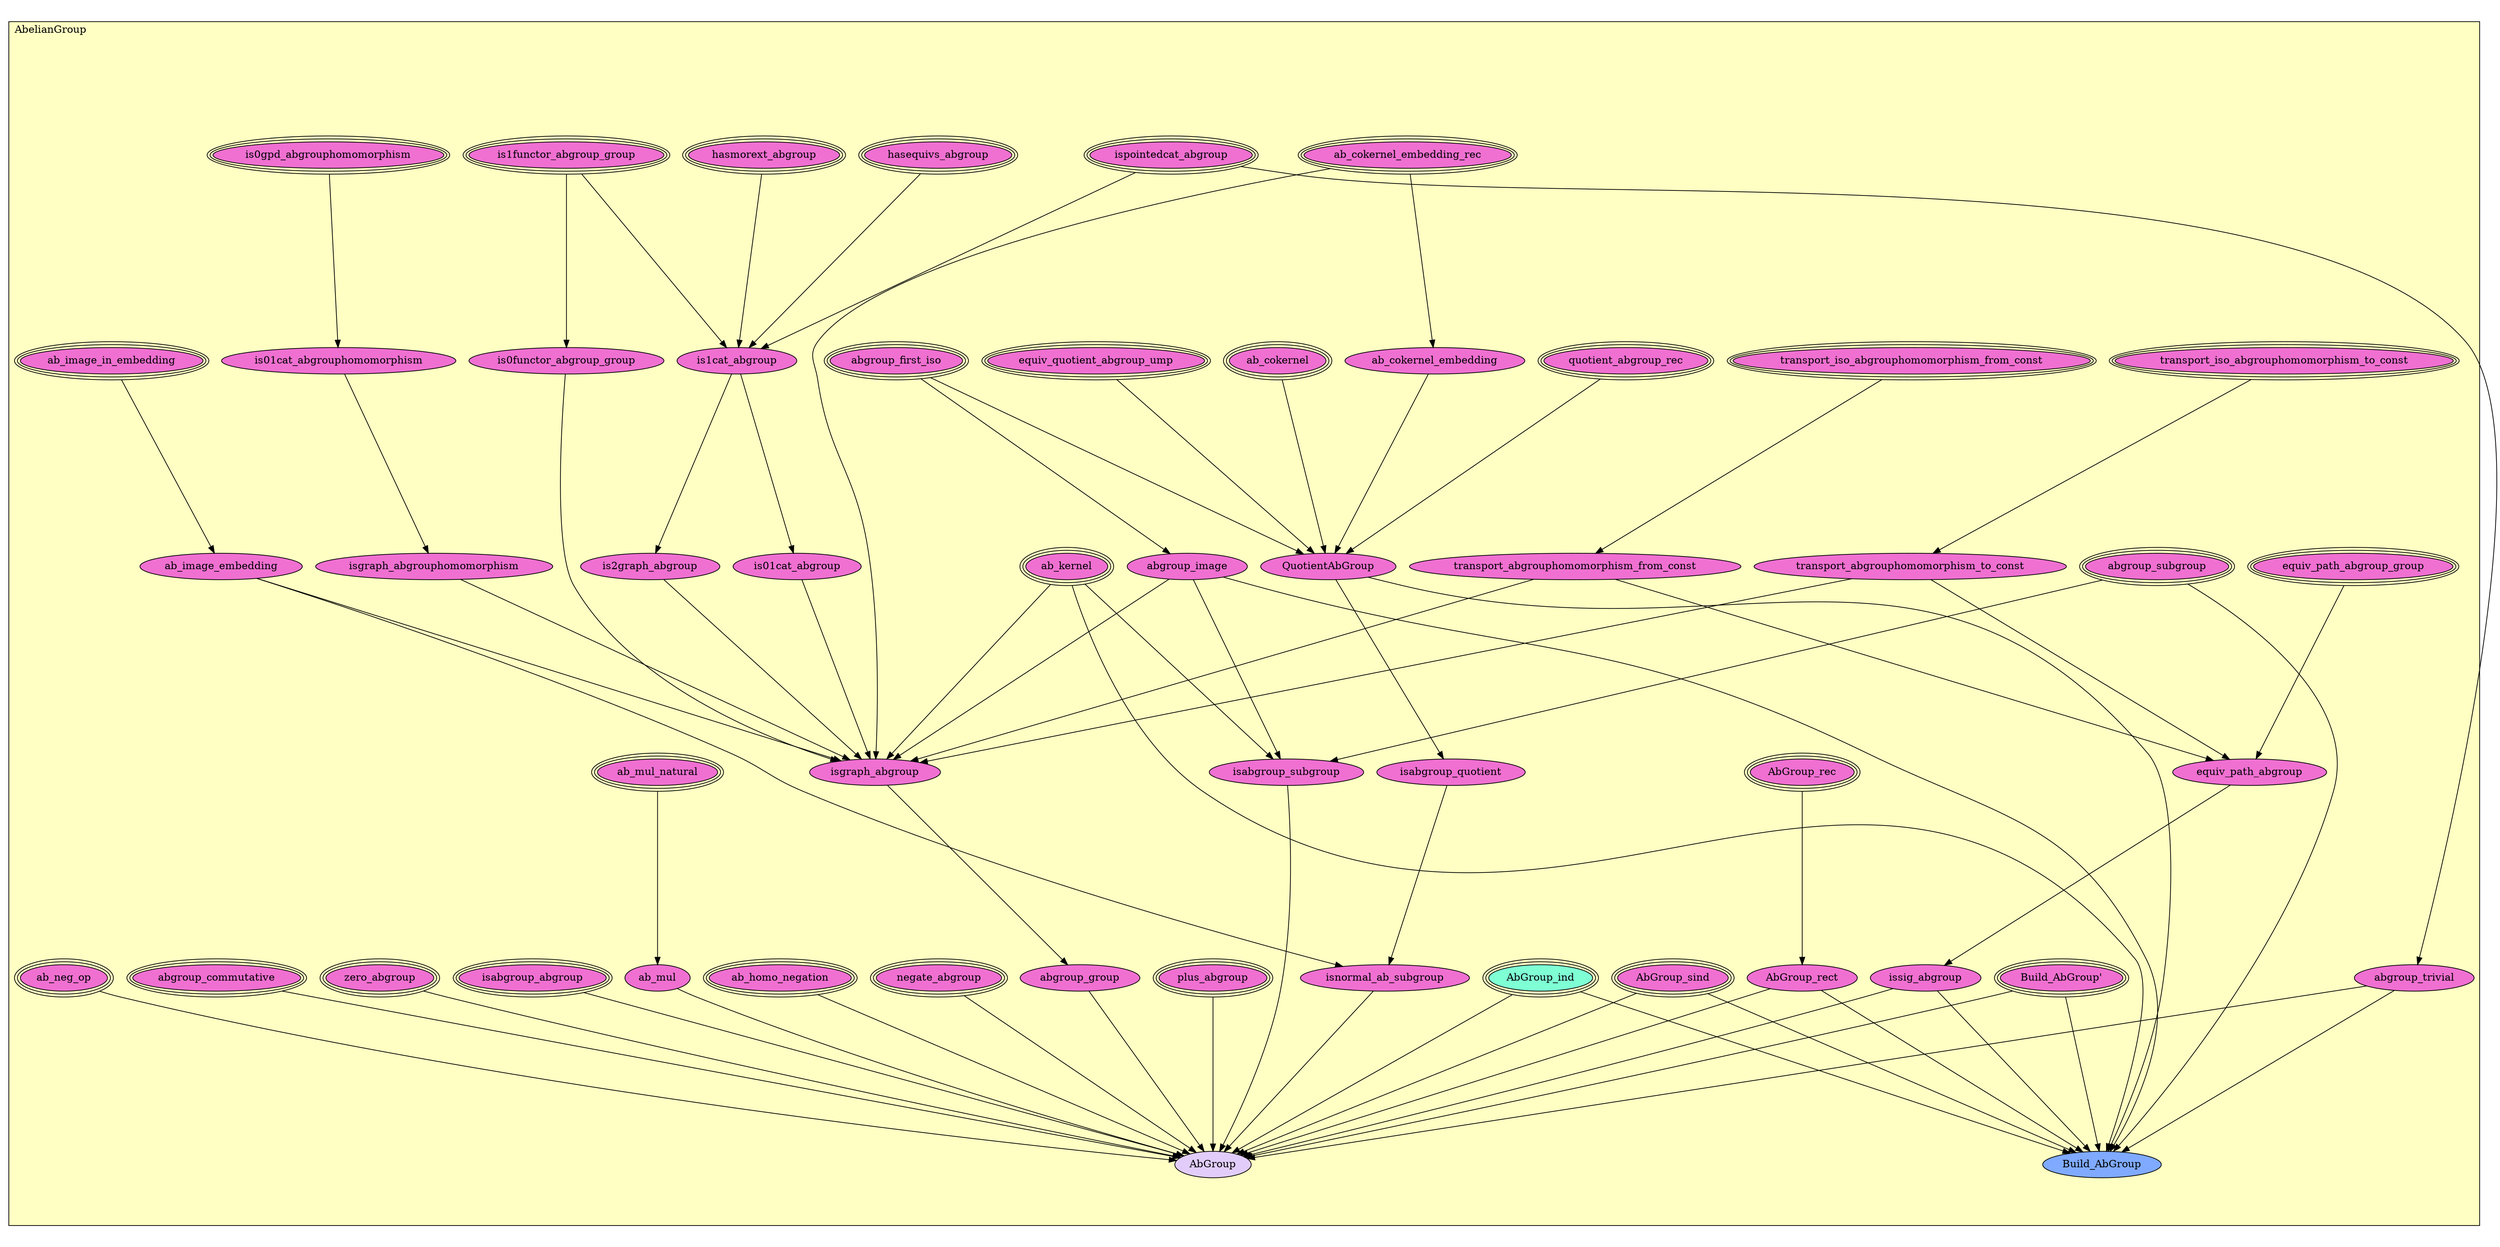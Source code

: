 digraph HoTT_Algebra_AbGroups_AbelianGroup {
  graph [ratio=0.5]
  node [style=filled]
AbelianGroup_ab_cokernel_embedding_rec [label="ab_cokernel_embedding_rec", URL=<AbelianGroup.html#ab_cokernel_embedding_rec>, peripheries=3, fillcolor="#F070D1"] ;
AbelianGroup_ab_cokernel_embedding [label="ab_cokernel_embedding", URL=<AbelianGroup.html#ab_cokernel_embedding>, fillcolor="#F070D1"] ;
AbelianGroup_ab_cokernel [label="ab_cokernel", URL=<AbelianGroup.html#ab_cokernel>, peripheries=3, fillcolor="#F070D1"] ;
AbelianGroup_ab_image_in_embedding [label="ab_image_in_embedding", URL=<AbelianGroup.html#ab_image_in_embedding>, peripheries=3, fillcolor="#F070D1"] ;
AbelianGroup_ab_image_embedding [label="ab_image_embedding", URL=<AbelianGroup.html#ab_image_embedding>, fillcolor="#F070D1"] ;
AbelianGroup_ab_mul_natural [label="ab_mul_natural", URL=<AbelianGroup.html#ab_mul_natural>, peripheries=3, fillcolor="#F070D1"] ;
AbelianGroup_ab_mul [label="ab_mul", URL=<AbelianGroup.html#ab_mul>, fillcolor="#F070D1"] ;
AbelianGroup_ab_homo_negation [label="ab_homo_negation", URL=<AbelianGroup.html#ab_homo_negation>, peripheries=3, fillcolor="#F070D1"] ;
AbelianGroup_transport_iso_abgrouphomomorphism_to_const [label="transport_iso_abgrouphomomorphism_to_const", URL=<AbelianGroup.html#transport_iso_abgrouphomomorphism_to_const>, peripheries=3, fillcolor="#F070D1"] ;
AbelianGroup_transport_abgrouphomomorphism_to_const [label="transport_abgrouphomomorphism_to_const", URL=<AbelianGroup.html#transport_abgrouphomomorphism_to_const>, fillcolor="#F070D1"] ;
AbelianGroup_transport_iso_abgrouphomomorphism_from_const [label="transport_iso_abgrouphomomorphism_from_const", URL=<AbelianGroup.html#transport_iso_abgrouphomomorphism_from_const>, peripheries=3, fillcolor="#F070D1"] ;
AbelianGroup_transport_abgrouphomomorphism_from_const [label="transport_abgrouphomomorphism_from_const", URL=<AbelianGroup.html#transport_abgrouphomomorphism_from_const>, fillcolor="#F070D1"] ;
AbelianGroup_ab_kernel [label="ab_kernel", URL=<AbelianGroup.html#ab_kernel>, peripheries=3, fillcolor="#F070D1"] ;
AbelianGroup_abgroup_first_iso [label="abgroup_first_iso", URL=<AbelianGroup.html#abgroup_first_iso>, peripheries=3, fillcolor="#F070D1"] ;
AbelianGroup_abgroup_image [label="abgroup_image", URL=<AbelianGroup.html#abgroup_image>, fillcolor="#F070D1"] ;
AbelianGroup_is1functor_abgroup_group [label="is1functor_abgroup_group", URL=<AbelianGroup.html#is1functor_abgroup_group>, peripheries=3, fillcolor="#F070D1"] ;
AbelianGroup_is0functor_abgroup_group [label="is0functor_abgroup_group", URL=<AbelianGroup.html#is0functor_abgroup_group>, fillcolor="#F070D1"] ;
AbelianGroup_ispointedcat_abgroup [label="ispointedcat_abgroup", URL=<AbelianGroup.html#ispointedcat_abgroup>, peripheries=3, fillcolor="#F070D1"] ;
AbelianGroup_abgroup_trivial [label="abgroup_trivial", URL=<AbelianGroup.html#abgroup_trivial>, fillcolor="#F070D1"] ;
AbelianGroup_hasequivs_abgroup [label="hasequivs_abgroup", URL=<AbelianGroup.html#hasequivs_abgroup>, peripheries=3, fillcolor="#F070D1"] ;
AbelianGroup_hasmorext_abgroup [label="hasmorext_abgroup", URL=<AbelianGroup.html#hasmorext_abgroup>, peripheries=3, fillcolor="#F070D1"] ;
AbelianGroup_is1cat_abgroup [label="is1cat_abgroup", URL=<AbelianGroup.html#is1cat_abgroup>, fillcolor="#F070D1"] ;
AbelianGroup_is0gpd_abgrouphomomorphism [label="is0gpd_abgrouphomomorphism", URL=<AbelianGroup.html#is0gpd_abgrouphomomorphism>, peripheries=3, fillcolor="#F070D1"] ;
AbelianGroup_is01cat_abgrouphomomorphism [label="is01cat_abgrouphomomorphism", URL=<AbelianGroup.html#is01cat_abgrouphomomorphism>, fillcolor="#F070D1"] ;
AbelianGroup_isgraph_abgrouphomomorphism [label="isgraph_abgrouphomomorphism", URL=<AbelianGroup.html#isgraph_abgrouphomomorphism>, fillcolor="#F070D1"] ;
AbelianGroup_is2graph_abgroup [label="is2graph_abgroup", URL=<AbelianGroup.html#is2graph_abgroup>, fillcolor="#F070D1"] ;
AbelianGroup_is01cat_abgroup [label="is01cat_abgroup", URL=<AbelianGroup.html#is01cat_abgroup>, fillcolor="#F070D1"] ;
AbelianGroup_isgraph_abgroup [label="isgraph_abgroup", URL=<AbelianGroup.html#isgraph_abgroup>, fillcolor="#F070D1"] ;
AbelianGroup_equiv_quotient_abgroup_ump [label="equiv_quotient_abgroup_ump", URL=<AbelianGroup.html#equiv_quotient_abgroup_ump>, peripheries=3, fillcolor="#F070D1"] ;
AbelianGroup_quotient_abgroup_rec [label="quotient_abgroup_rec", URL=<AbelianGroup.html#quotient_abgroup_rec>, peripheries=3, fillcolor="#F070D1"] ;
AbelianGroup_QuotientAbGroup [label="QuotientAbGroup", URL=<AbelianGroup.html#QuotientAbGroup>, fillcolor="#F070D1"] ;
AbelianGroup_isabgroup_quotient [label="isabgroup_quotient", URL=<AbelianGroup.html#isabgroup_quotient>, fillcolor="#F070D1"] ;
AbelianGroup_isnormal_ab_subgroup [label="isnormal_ab_subgroup", URL=<AbelianGroup.html#isnormal_ab_subgroup>, fillcolor="#F070D1"] ;
AbelianGroup_abgroup_subgroup [label="abgroup_subgroup", URL=<AbelianGroup.html#abgroup_subgroup>, peripheries=3, fillcolor="#F070D1"] ;
AbelianGroup_isabgroup_subgroup [label="isabgroup_subgroup", URL=<AbelianGroup.html#isabgroup_subgroup>, fillcolor="#F070D1"] ;
AbelianGroup_equiv_path_abgroup_group [label="equiv_path_abgroup_group", URL=<AbelianGroup.html#equiv_path_abgroup_group>, peripheries=3, fillcolor="#F070D1"] ;
AbelianGroup_equiv_path_abgroup [label="equiv_path_abgroup", URL=<AbelianGroup.html#equiv_path_abgroup>, fillcolor="#F070D1"] ;
AbelianGroup_ab_neg_op [label="ab_neg_op", URL=<AbelianGroup.html#ab_neg_op>, peripheries=3, fillcolor="#F070D1"] ;
AbelianGroup_issig_abgroup [label="issig_abgroup", URL=<AbelianGroup.html#issig_abgroup>, fillcolor="#F070D1"] ;
AbelianGroup_Build_AbGroup_ [label="Build_AbGroup'", URL=<AbelianGroup.html#Build_AbGroup'>, peripheries=3, fillcolor="#F070D1"] ;
AbelianGroup_isabgroup_abgroup [label="isabgroup_abgroup", URL=<AbelianGroup.html#isabgroup_abgroup>, peripheries=3, fillcolor="#F070D1"] ;
AbelianGroup_plus_abgroup [label="plus_abgroup", URL=<AbelianGroup.html#plus_abgroup>, peripheries=3, fillcolor="#F070D1"] ;
AbelianGroup_negate_abgroup [label="negate_abgroup", URL=<AbelianGroup.html#negate_abgroup>, peripheries=3, fillcolor="#F070D1"] ;
AbelianGroup_zero_abgroup [label="zero_abgroup", URL=<AbelianGroup.html#zero_abgroup>, peripheries=3, fillcolor="#F070D1"] ;
AbelianGroup_abgroup_commutative [label="abgroup_commutative", URL=<AbelianGroup.html#abgroup_commutative>, peripheries=3, fillcolor="#F070D1"] ;
AbelianGroup_abgroup_group [label="abgroup_group", URL=<AbelianGroup.html#abgroup_group>, fillcolor="#F070D1"] ;
AbelianGroup_AbGroup_sind [label="AbGroup_sind", URL=<AbelianGroup.html#AbGroup_sind>, peripheries=3, fillcolor="#F070D1"] ;
AbelianGroup_AbGroup_rec [label="AbGroup_rec", URL=<AbelianGroup.html#AbGroup_rec>, peripheries=3, fillcolor="#F070D1"] ;
AbelianGroup_AbGroup_ind [label="AbGroup_ind", URL=<AbelianGroup.html#AbGroup_ind>, peripheries=3, fillcolor="#7FFFD4"] ;
AbelianGroup_AbGroup_rect [label="AbGroup_rect", URL=<AbelianGroup.html#AbGroup_rect>, fillcolor="#F070D1"] ;
AbelianGroup_Build_AbGroup [label="Build_AbGroup", URL=<AbelianGroup.html#Build_AbGroup>, fillcolor="#7FAAFF"] ;
AbelianGroup_AbGroup [label="AbGroup", URL=<AbelianGroup.html#AbGroup>, fillcolor="#E2CDFA"] ;
  AbelianGroup_ab_cokernel_embedding_rec -> AbelianGroup_ab_cokernel_embedding [] ;
  AbelianGroup_ab_cokernel_embedding_rec -> AbelianGroup_isgraph_abgroup [] ;
  AbelianGroup_ab_cokernel_embedding -> AbelianGroup_QuotientAbGroup [] ;
  AbelianGroup_ab_cokernel -> AbelianGroup_QuotientAbGroup [] ;
  AbelianGroup_ab_image_in_embedding -> AbelianGroup_ab_image_embedding [] ;
  AbelianGroup_ab_image_embedding -> AbelianGroup_isgraph_abgroup [] ;
  AbelianGroup_ab_image_embedding -> AbelianGroup_isnormal_ab_subgroup [] ;
  AbelianGroup_ab_mul_natural -> AbelianGroup_ab_mul [] ;
  AbelianGroup_ab_mul -> AbelianGroup_AbGroup [] ;
  AbelianGroup_ab_homo_negation -> AbelianGroup_AbGroup [] ;
  AbelianGroup_transport_iso_abgrouphomomorphism_to_const -> AbelianGroup_transport_abgrouphomomorphism_to_const [] ;
  AbelianGroup_transport_abgrouphomomorphism_to_const -> AbelianGroup_isgraph_abgroup [] ;
  AbelianGroup_transport_abgrouphomomorphism_to_const -> AbelianGroup_equiv_path_abgroup [] ;
  AbelianGroup_transport_iso_abgrouphomomorphism_from_const -> AbelianGroup_transport_abgrouphomomorphism_from_const [] ;
  AbelianGroup_transport_abgrouphomomorphism_from_const -> AbelianGroup_isgraph_abgroup [] ;
  AbelianGroup_transport_abgrouphomomorphism_from_const -> AbelianGroup_equiv_path_abgroup [] ;
  AbelianGroup_ab_kernel -> AbelianGroup_isgraph_abgroup [] ;
  AbelianGroup_ab_kernel -> AbelianGroup_isabgroup_subgroup [] ;
  AbelianGroup_ab_kernel -> AbelianGroup_Build_AbGroup [] ;
  AbelianGroup_abgroup_first_iso -> AbelianGroup_abgroup_image [] ;
  AbelianGroup_abgroup_first_iso -> AbelianGroup_QuotientAbGroup [] ;
  AbelianGroup_abgroup_image -> AbelianGroup_isgraph_abgroup [] ;
  AbelianGroup_abgroup_image -> AbelianGroup_isabgroup_subgroup [] ;
  AbelianGroup_abgroup_image -> AbelianGroup_Build_AbGroup [] ;
  AbelianGroup_is1functor_abgroup_group -> AbelianGroup_is0functor_abgroup_group [] ;
  AbelianGroup_is1functor_abgroup_group -> AbelianGroup_is1cat_abgroup [] ;
  AbelianGroup_is0functor_abgroup_group -> AbelianGroup_isgraph_abgroup [] ;
  AbelianGroup_ispointedcat_abgroup -> AbelianGroup_abgroup_trivial [] ;
  AbelianGroup_ispointedcat_abgroup -> AbelianGroup_is1cat_abgroup [] ;
  AbelianGroup_abgroup_trivial -> AbelianGroup_Build_AbGroup [] ;
  AbelianGroup_abgroup_trivial -> AbelianGroup_AbGroup [] ;
  AbelianGroup_hasequivs_abgroup -> AbelianGroup_is1cat_abgroup [] ;
  AbelianGroup_hasmorext_abgroup -> AbelianGroup_is1cat_abgroup [] ;
  AbelianGroup_is1cat_abgroup -> AbelianGroup_is2graph_abgroup [] ;
  AbelianGroup_is1cat_abgroup -> AbelianGroup_is01cat_abgroup [] ;
  AbelianGroup_is0gpd_abgrouphomomorphism -> AbelianGroup_is01cat_abgrouphomomorphism [] ;
  AbelianGroup_is01cat_abgrouphomomorphism -> AbelianGroup_isgraph_abgrouphomomorphism [] ;
  AbelianGroup_isgraph_abgrouphomomorphism -> AbelianGroup_isgraph_abgroup [] ;
  AbelianGroup_is2graph_abgroup -> AbelianGroup_isgraph_abgroup [] ;
  AbelianGroup_is01cat_abgroup -> AbelianGroup_isgraph_abgroup [] ;
  AbelianGroup_isgraph_abgroup -> AbelianGroup_abgroup_group [] ;
  AbelianGroup_equiv_quotient_abgroup_ump -> AbelianGroup_QuotientAbGroup [] ;
  AbelianGroup_quotient_abgroup_rec -> AbelianGroup_QuotientAbGroup [] ;
  AbelianGroup_QuotientAbGroup -> AbelianGroup_isabgroup_quotient [] ;
  AbelianGroup_QuotientAbGroup -> AbelianGroup_Build_AbGroup [] ;
  AbelianGroup_isabgroup_quotient -> AbelianGroup_isnormal_ab_subgroup [] ;
  AbelianGroup_isnormal_ab_subgroup -> AbelianGroup_AbGroup [] ;
  AbelianGroup_abgroup_subgroup -> AbelianGroup_isabgroup_subgroup [] ;
  AbelianGroup_abgroup_subgroup -> AbelianGroup_Build_AbGroup [] ;
  AbelianGroup_isabgroup_subgroup -> AbelianGroup_AbGroup [] ;
  AbelianGroup_equiv_path_abgroup_group -> AbelianGroup_equiv_path_abgroup [] ;
  AbelianGroup_equiv_path_abgroup -> AbelianGroup_issig_abgroup [] ;
  AbelianGroup_ab_neg_op -> AbelianGroup_AbGroup [] ;
  AbelianGroup_issig_abgroup -> AbelianGroup_Build_AbGroup [] ;
  AbelianGroup_issig_abgroup -> AbelianGroup_AbGroup [] ;
  AbelianGroup_Build_AbGroup_ -> AbelianGroup_Build_AbGroup [] ;
  AbelianGroup_Build_AbGroup_ -> AbelianGroup_AbGroup [] ;
  AbelianGroup_isabgroup_abgroup -> AbelianGroup_AbGroup [] ;
  AbelianGroup_plus_abgroup -> AbelianGroup_AbGroup [] ;
  AbelianGroup_negate_abgroup -> AbelianGroup_AbGroup [] ;
  AbelianGroup_zero_abgroup -> AbelianGroup_AbGroup [] ;
  AbelianGroup_abgroup_commutative -> AbelianGroup_AbGroup [] ;
  AbelianGroup_abgroup_group -> AbelianGroup_AbGroup [] ;
  AbelianGroup_AbGroup_sind -> AbelianGroup_Build_AbGroup [] ;
  AbelianGroup_AbGroup_sind -> AbelianGroup_AbGroup [] ;
  AbelianGroup_AbGroup_rec -> AbelianGroup_AbGroup_rect [] ;
  AbelianGroup_AbGroup_ind -> AbelianGroup_Build_AbGroup [] ;
  AbelianGroup_AbGroup_ind -> AbelianGroup_AbGroup [] ;
  AbelianGroup_AbGroup_rect -> AbelianGroup_Build_AbGroup [] ;
  AbelianGroup_AbGroup_rect -> AbelianGroup_AbGroup [] ;
subgraph cluster_AbelianGroup { label="AbelianGroup"; fillcolor="#FFFFC3"; labeljust=l; style=filled 
AbelianGroup_AbGroup; AbelianGroup_Build_AbGroup; AbelianGroup_AbGroup_rect; AbelianGroup_AbGroup_ind; AbelianGroup_AbGroup_rec; AbelianGroup_AbGroup_sind; AbelianGroup_abgroup_group; AbelianGroup_abgroup_commutative; AbelianGroup_zero_abgroup; AbelianGroup_negate_abgroup; AbelianGroup_plus_abgroup; AbelianGroup_isabgroup_abgroup; AbelianGroup_Build_AbGroup_; AbelianGroup_issig_abgroup; AbelianGroup_ab_neg_op; AbelianGroup_equiv_path_abgroup; AbelianGroup_equiv_path_abgroup_group; AbelianGroup_isabgroup_subgroup; AbelianGroup_abgroup_subgroup; AbelianGroup_isnormal_ab_subgroup; AbelianGroup_isabgroup_quotient; AbelianGroup_QuotientAbGroup; AbelianGroup_quotient_abgroup_rec; AbelianGroup_equiv_quotient_abgroup_ump; AbelianGroup_isgraph_abgroup; AbelianGroup_is01cat_abgroup; AbelianGroup_is2graph_abgroup; AbelianGroup_isgraph_abgrouphomomorphism; AbelianGroup_is01cat_abgrouphomomorphism; AbelianGroup_is0gpd_abgrouphomomorphism; AbelianGroup_is1cat_abgroup; AbelianGroup_hasmorext_abgroup; AbelianGroup_hasequivs_abgroup; AbelianGroup_abgroup_trivial; AbelianGroup_ispointedcat_abgroup; AbelianGroup_is0functor_abgroup_group; AbelianGroup_is1functor_abgroup_group; AbelianGroup_abgroup_image; AbelianGroup_abgroup_first_iso; AbelianGroup_ab_kernel; AbelianGroup_transport_abgrouphomomorphism_from_const; AbelianGroup_transport_iso_abgrouphomomorphism_from_const; AbelianGroup_transport_abgrouphomomorphism_to_const; AbelianGroup_transport_iso_abgrouphomomorphism_to_const; AbelianGroup_ab_homo_negation; AbelianGroup_ab_mul; AbelianGroup_ab_mul_natural; AbelianGroup_ab_image_embedding; AbelianGroup_ab_image_in_embedding; AbelianGroup_ab_cokernel; AbelianGroup_ab_cokernel_embedding; AbelianGroup_ab_cokernel_embedding_rec; };
} /* END */
